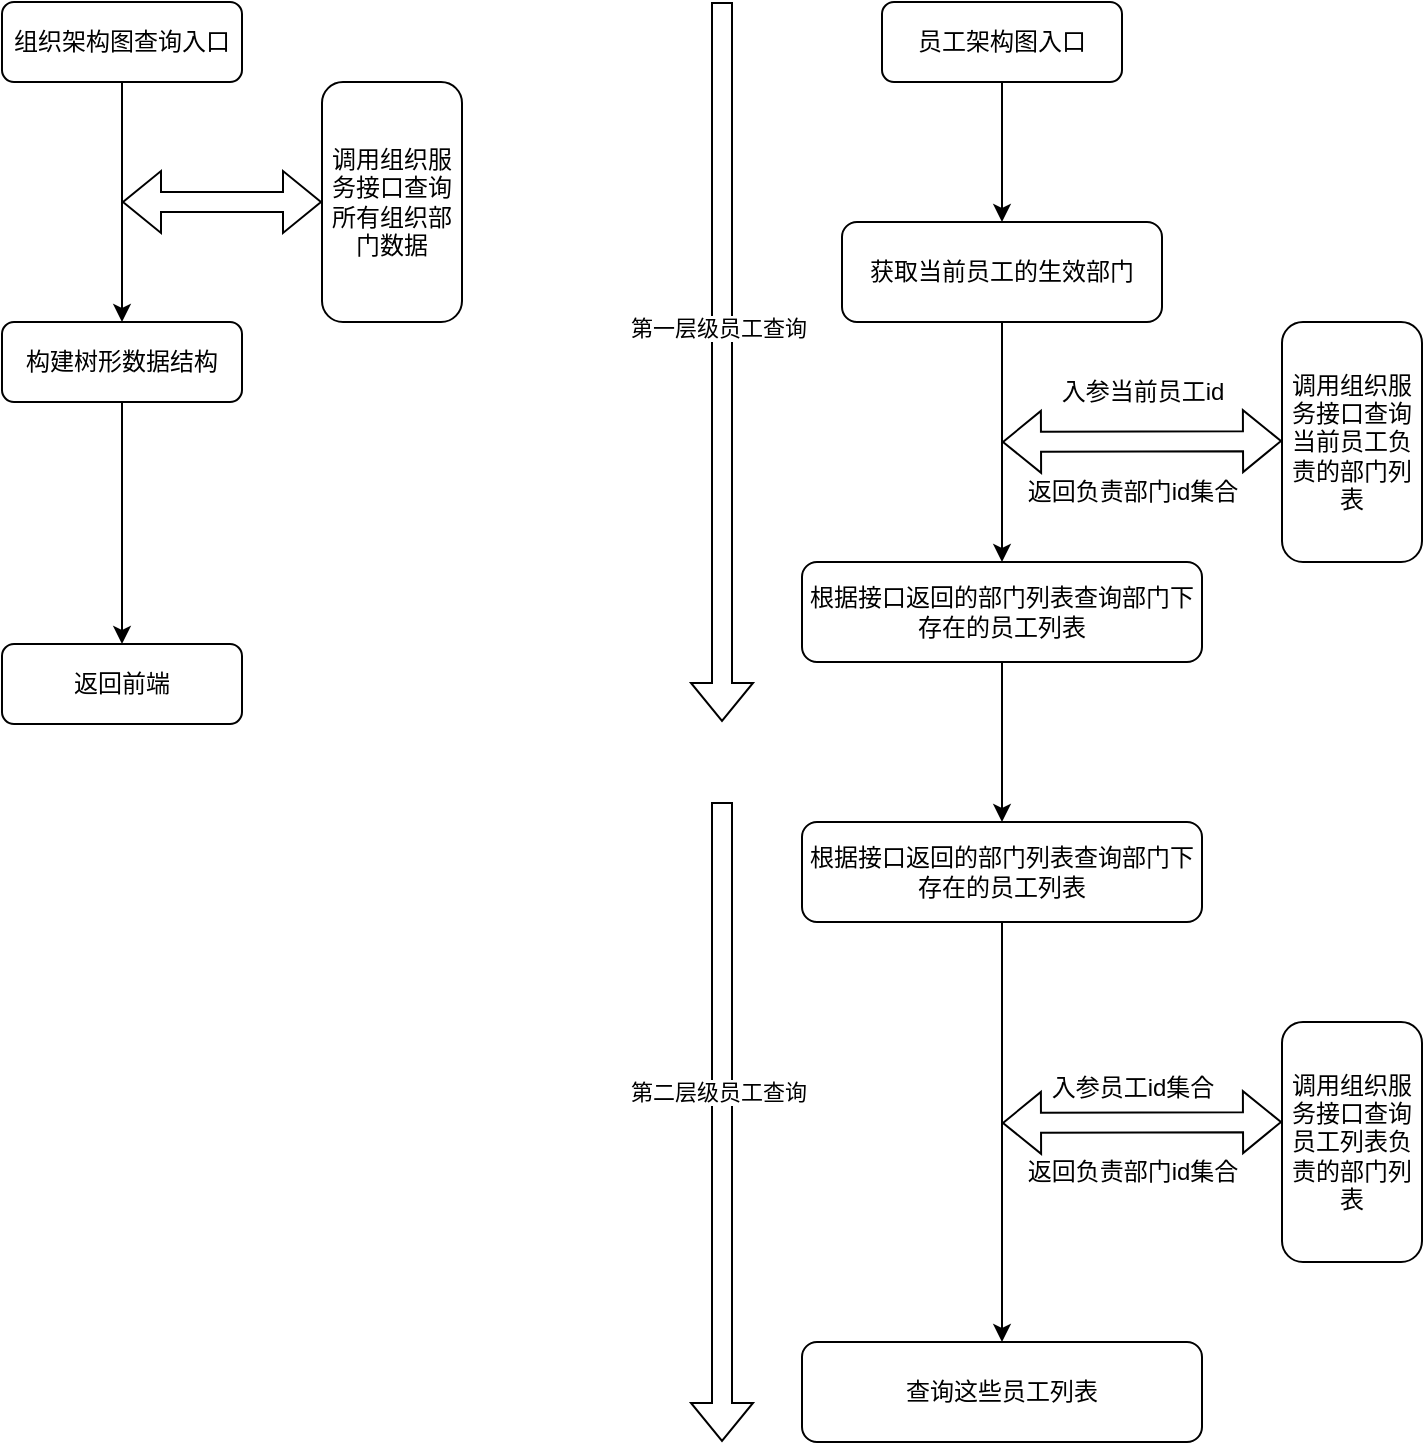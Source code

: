 <mxfile version="22.1.20" type="github">
  <diagram id="C5RBs43oDa-KdzZeNtuy" name="Page-1">
    <mxGraphModel dx="1434" dy="749" grid="1" gridSize="10" guides="1" tooltips="1" connect="1" arrows="1" fold="1" page="1" pageScale="1" pageWidth="827" pageHeight="1169" math="0" shadow="0">
      <root>
        <mxCell id="WIyWlLk6GJQsqaUBKTNV-0" />
        <mxCell id="WIyWlLk6GJQsqaUBKTNV-1" parent="WIyWlLk6GJQsqaUBKTNV-0" />
        <mxCell id="TYMmkkVEwMMcGR_JoT5w-4" value="" style="edgeStyle=orthogonalEdgeStyle;rounded=0;orthogonalLoop=1;jettySize=auto;html=1;entryX=0.5;entryY=0;entryDx=0;entryDy=0;" edge="1" parent="WIyWlLk6GJQsqaUBKTNV-1" source="TYMmkkVEwMMcGR_JoT5w-0" target="TYMmkkVEwMMcGR_JoT5w-2">
          <mxGeometry relative="1" as="geometry">
            <mxPoint x="100" y="230" as="targetPoint" />
          </mxGeometry>
        </mxCell>
        <mxCell id="TYMmkkVEwMMcGR_JoT5w-0" value="组织架构图查询入口" style="rounded=1;whiteSpace=wrap;html=1;" vertex="1" parent="WIyWlLk6GJQsqaUBKTNV-1">
          <mxGeometry x="40" y="120" width="120" height="40" as="geometry" />
        </mxCell>
        <mxCell id="TYMmkkVEwMMcGR_JoT5w-1" value="调用组织服务接口查询所有组织部门数据" style="rounded=1;whiteSpace=wrap;html=1;direction=south;flipV=1;flipH=0;horizontal=1;" vertex="1" parent="WIyWlLk6GJQsqaUBKTNV-1">
          <mxGeometry x="200" y="160" width="70" height="120" as="geometry" />
        </mxCell>
        <mxCell id="TYMmkkVEwMMcGR_JoT5w-6" value="" style="edgeStyle=orthogonalEdgeStyle;rounded=0;orthogonalLoop=1;jettySize=auto;html=1;" edge="1" parent="WIyWlLk6GJQsqaUBKTNV-1" source="TYMmkkVEwMMcGR_JoT5w-2" target="TYMmkkVEwMMcGR_JoT5w-5">
          <mxGeometry relative="1" as="geometry" />
        </mxCell>
        <mxCell id="TYMmkkVEwMMcGR_JoT5w-2" value="构建树形数据结构" style="rounded=1;whiteSpace=wrap;html=1;" vertex="1" parent="WIyWlLk6GJQsqaUBKTNV-1">
          <mxGeometry x="40" y="280" width="120" height="40" as="geometry" />
        </mxCell>
        <mxCell id="TYMmkkVEwMMcGR_JoT5w-5" value="返回前端" style="rounded=1;whiteSpace=wrap;html=1;" vertex="1" parent="WIyWlLk6GJQsqaUBKTNV-1">
          <mxGeometry x="40" y="441" width="120" height="40" as="geometry" />
        </mxCell>
        <mxCell id="TYMmkkVEwMMcGR_JoT5w-7" value="" style="shape=flexArrow;endArrow=classic;startArrow=classic;html=1;rounded=0;" edge="1" parent="WIyWlLk6GJQsqaUBKTNV-1" target="TYMmkkVEwMMcGR_JoT5w-1">
          <mxGeometry width="100" height="100" relative="1" as="geometry">
            <mxPoint x="100" y="220" as="sourcePoint" />
            <mxPoint x="400" y="340" as="targetPoint" />
          </mxGeometry>
        </mxCell>
        <mxCell id="TYMmkkVEwMMcGR_JoT5w-12" value="" style="edgeStyle=orthogonalEdgeStyle;rounded=0;orthogonalLoop=1;jettySize=auto;html=1;" edge="1" parent="WIyWlLk6GJQsqaUBKTNV-1" source="TYMmkkVEwMMcGR_JoT5w-10" target="TYMmkkVEwMMcGR_JoT5w-11">
          <mxGeometry relative="1" as="geometry" />
        </mxCell>
        <mxCell id="TYMmkkVEwMMcGR_JoT5w-10" value="员工架构图入口" style="rounded=1;whiteSpace=wrap;html=1;" vertex="1" parent="WIyWlLk6GJQsqaUBKTNV-1">
          <mxGeometry x="480" y="120" width="120" height="40" as="geometry" />
        </mxCell>
        <mxCell id="TYMmkkVEwMMcGR_JoT5w-14" value="" style="edgeStyle=orthogonalEdgeStyle;rounded=0;orthogonalLoop=1;jettySize=auto;html=1;" edge="1" parent="WIyWlLk6GJQsqaUBKTNV-1" source="TYMmkkVEwMMcGR_JoT5w-11" target="TYMmkkVEwMMcGR_JoT5w-13">
          <mxGeometry relative="1" as="geometry" />
        </mxCell>
        <mxCell id="TYMmkkVEwMMcGR_JoT5w-11" value="获取当前员工的生效部门" style="whiteSpace=wrap;html=1;rounded=1;" vertex="1" parent="WIyWlLk6GJQsqaUBKTNV-1">
          <mxGeometry x="460" y="230" width="160" height="50" as="geometry" />
        </mxCell>
        <mxCell id="TYMmkkVEwMMcGR_JoT5w-18" value="" style="edgeStyle=orthogonalEdgeStyle;rounded=0;orthogonalLoop=1;jettySize=auto;html=1;" edge="1" parent="WIyWlLk6GJQsqaUBKTNV-1" source="TYMmkkVEwMMcGR_JoT5w-13" target="TYMmkkVEwMMcGR_JoT5w-17">
          <mxGeometry relative="1" as="geometry" />
        </mxCell>
        <mxCell id="TYMmkkVEwMMcGR_JoT5w-13" value="根据接口返回的部门列表查询部门下存在的员工列表" style="whiteSpace=wrap;html=1;rounded=1;" vertex="1" parent="WIyWlLk6GJQsqaUBKTNV-1">
          <mxGeometry x="440" y="400" width="200" height="50" as="geometry" />
        </mxCell>
        <mxCell id="TYMmkkVEwMMcGR_JoT5w-15" value="调用组织服务接口查询当前员工负责的部门列表" style="rounded=1;whiteSpace=wrap;html=1;direction=south;flipV=1;flipH=0;horizontal=1;" vertex="1" parent="WIyWlLk6GJQsqaUBKTNV-1">
          <mxGeometry x="680" y="280" width="70" height="120" as="geometry" />
        </mxCell>
        <mxCell id="TYMmkkVEwMMcGR_JoT5w-16" value="" style="shape=flexArrow;endArrow=classic;startArrow=classic;html=1;rounded=0;" edge="1" parent="WIyWlLk6GJQsqaUBKTNV-1">
          <mxGeometry width="100" height="100" relative="1" as="geometry">
            <mxPoint x="540" y="340" as="sourcePoint" />
            <mxPoint x="680" y="339.5" as="targetPoint" />
          </mxGeometry>
        </mxCell>
        <mxCell id="TYMmkkVEwMMcGR_JoT5w-25" value="" style="edgeStyle=orthogonalEdgeStyle;rounded=0;orthogonalLoop=1;jettySize=auto;html=1;" edge="1" parent="WIyWlLk6GJQsqaUBKTNV-1" source="TYMmkkVEwMMcGR_JoT5w-17" target="TYMmkkVEwMMcGR_JoT5w-24">
          <mxGeometry relative="1" as="geometry" />
        </mxCell>
        <mxCell id="TYMmkkVEwMMcGR_JoT5w-17" value="根据接口返回的部门列表查询部门下存在的员工列表" style="whiteSpace=wrap;html=1;rounded=1;" vertex="1" parent="WIyWlLk6GJQsqaUBKTNV-1">
          <mxGeometry x="440" y="530" width="200" height="50" as="geometry" />
        </mxCell>
        <mxCell id="TYMmkkVEwMMcGR_JoT5w-19" value="" style="shape=flexArrow;endArrow=classic;html=1;rounded=0;" edge="1" parent="WIyWlLk6GJQsqaUBKTNV-1">
          <mxGeometry width="50" height="50" relative="1" as="geometry">
            <mxPoint x="400" y="120" as="sourcePoint" />
            <mxPoint x="400" y="480" as="targetPoint" />
          </mxGeometry>
        </mxCell>
        <mxCell id="TYMmkkVEwMMcGR_JoT5w-21" value="第一层级员工查询" style="edgeLabel;html=1;align=center;verticalAlign=middle;resizable=0;points=[];" vertex="1" connectable="0" parent="TYMmkkVEwMMcGR_JoT5w-19">
          <mxGeometry x="-0.094" y="-2" relative="1" as="geometry">
            <mxPoint as="offset" />
          </mxGeometry>
        </mxCell>
        <mxCell id="TYMmkkVEwMMcGR_JoT5w-22" value="" style="shape=flexArrow;endArrow=classic;html=1;rounded=0;" edge="1" parent="WIyWlLk6GJQsqaUBKTNV-1">
          <mxGeometry width="50" height="50" relative="1" as="geometry">
            <mxPoint x="400" y="520" as="sourcePoint" />
            <mxPoint x="400" y="840" as="targetPoint" />
          </mxGeometry>
        </mxCell>
        <mxCell id="TYMmkkVEwMMcGR_JoT5w-23" value="第二层级员工查询" style="edgeLabel;html=1;align=center;verticalAlign=middle;resizable=0;points=[];" vertex="1" connectable="0" parent="TYMmkkVEwMMcGR_JoT5w-22">
          <mxGeometry x="-0.094" y="-2" relative="1" as="geometry">
            <mxPoint as="offset" />
          </mxGeometry>
        </mxCell>
        <mxCell id="TYMmkkVEwMMcGR_JoT5w-24" value="查询这些员工列表" style="whiteSpace=wrap;html=1;rounded=1;" vertex="1" parent="WIyWlLk6GJQsqaUBKTNV-1">
          <mxGeometry x="440" y="790" width="200" height="50" as="geometry" />
        </mxCell>
        <mxCell id="TYMmkkVEwMMcGR_JoT5w-26" value="" style="shape=flexArrow;endArrow=classic;startArrow=classic;html=1;rounded=0;" edge="1" parent="WIyWlLk6GJQsqaUBKTNV-1">
          <mxGeometry width="100" height="100" relative="1" as="geometry">
            <mxPoint x="540" y="680.5" as="sourcePoint" />
            <mxPoint x="680" y="680" as="targetPoint" />
          </mxGeometry>
        </mxCell>
        <mxCell id="TYMmkkVEwMMcGR_JoT5w-27" value="调用组织服务接口查询员工列表负责的部门列表" style="rounded=1;whiteSpace=wrap;html=1;direction=south;flipV=1;flipH=0;horizontal=1;" vertex="1" parent="WIyWlLk6GJQsqaUBKTNV-1">
          <mxGeometry x="680" y="630" width="70" height="120" as="geometry" />
        </mxCell>
        <mxCell id="TYMmkkVEwMMcGR_JoT5w-28" value="入参员工id集合" style="text;html=1;align=center;verticalAlign=middle;resizable=0;points=[];autosize=1;strokeColor=none;fillColor=none;" vertex="1" parent="WIyWlLk6GJQsqaUBKTNV-1">
          <mxGeometry x="555" y="648" width="100" height="30" as="geometry" />
        </mxCell>
        <mxCell id="TYMmkkVEwMMcGR_JoT5w-29" value="返回负责部门id集合" style="text;html=1;align=center;verticalAlign=middle;resizable=0;points=[];autosize=1;strokeColor=none;fillColor=none;" vertex="1" parent="WIyWlLk6GJQsqaUBKTNV-1">
          <mxGeometry x="540" y="690" width="130" height="30" as="geometry" />
        </mxCell>
        <mxCell id="TYMmkkVEwMMcGR_JoT5w-30" value="入参当前员工id" style="text;html=1;align=center;verticalAlign=middle;resizable=0;points=[];autosize=1;strokeColor=none;fillColor=none;" vertex="1" parent="WIyWlLk6GJQsqaUBKTNV-1">
          <mxGeometry x="560" y="300" width="100" height="30" as="geometry" />
        </mxCell>
        <mxCell id="TYMmkkVEwMMcGR_JoT5w-31" value="返回负责部门id集合" style="text;html=1;align=center;verticalAlign=middle;resizable=0;points=[];autosize=1;strokeColor=none;fillColor=none;" vertex="1" parent="WIyWlLk6GJQsqaUBKTNV-1">
          <mxGeometry x="540" y="350" width="130" height="30" as="geometry" />
        </mxCell>
      </root>
    </mxGraphModel>
  </diagram>
</mxfile>
